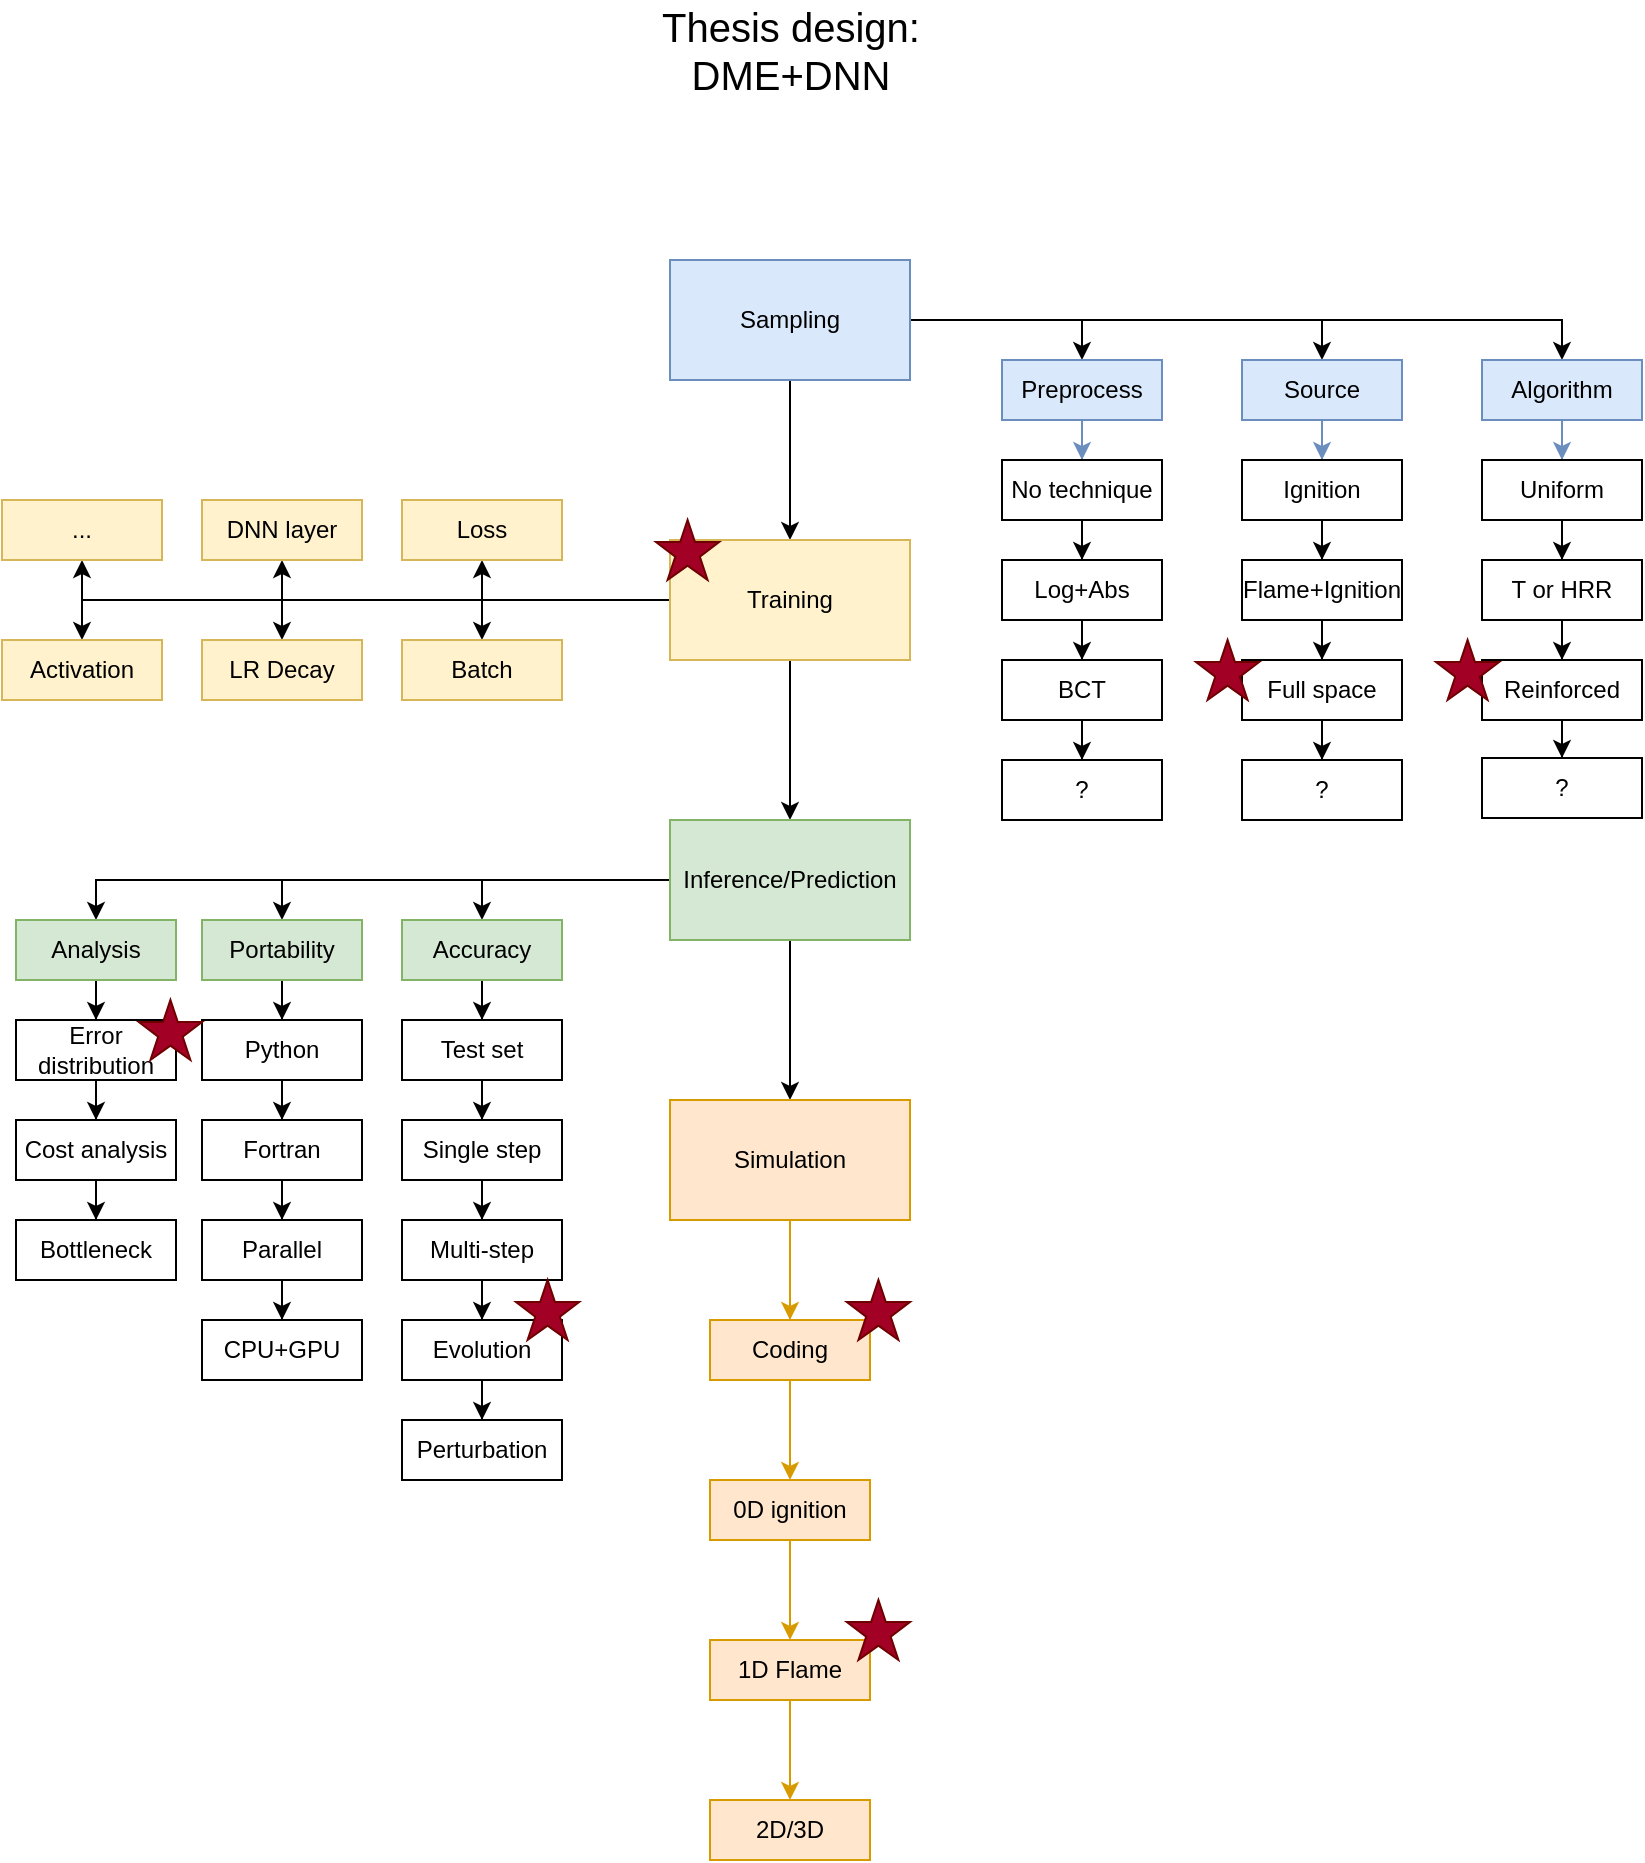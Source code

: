 <mxfile version="16.6.6" type="github">
  <diagram id="Qcb6-7JL9Ry_9jRurJM0" name="Page-1">
    <mxGraphModel dx="1221" dy="634" grid="1" gridSize="10" guides="1" tooltips="1" connect="1" arrows="1" fold="1" page="1" pageScale="1" pageWidth="827" pageHeight="1169" math="0" shadow="0">
      <root>
        <mxCell id="0" />
        <mxCell id="1" parent="0" />
        <mxCell id="cwJOfl6GGPxOLKnh1QQ3-5" value="" style="edgeStyle=orthogonalEdgeStyle;rounded=0;orthogonalLoop=1;jettySize=auto;html=1;" edge="1" parent="1" source="cwJOfl6GGPxOLKnh1QQ3-2" target="cwJOfl6GGPxOLKnh1QQ3-4">
          <mxGeometry relative="1" as="geometry" />
        </mxCell>
        <mxCell id="cwJOfl6GGPxOLKnh1QQ3-26" value="" style="edgeStyle=orthogonalEdgeStyle;rounded=0;orthogonalLoop=1;jettySize=auto;html=1;fontSize=20;" edge="1" parent="1" source="cwJOfl6GGPxOLKnh1QQ3-2" target="cwJOfl6GGPxOLKnh1QQ3-25">
          <mxGeometry relative="1" as="geometry">
            <Array as="points">
              <mxPoint x="543" y="180" />
            </Array>
          </mxGeometry>
        </mxCell>
        <mxCell id="cwJOfl6GGPxOLKnh1QQ3-28" value="" style="edgeStyle=orthogonalEdgeStyle;rounded=0;orthogonalLoop=1;jettySize=auto;html=1;fontSize=20;" edge="1" parent="1" source="cwJOfl6GGPxOLKnh1QQ3-2" target="cwJOfl6GGPxOLKnh1QQ3-27">
          <mxGeometry relative="1" as="geometry">
            <Array as="points">
              <mxPoint x="663" y="180" />
            </Array>
          </mxGeometry>
        </mxCell>
        <mxCell id="cwJOfl6GGPxOLKnh1QQ3-50" style="edgeStyle=orthogonalEdgeStyle;rounded=0;orthogonalLoop=1;jettySize=auto;html=1;entryX=0.5;entryY=0;entryDx=0;entryDy=0;fontSize=20;" edge="1" parent="1" source="cwJOfl6GGPxOLKnh1QQ3-2" target="cwJOfl6GGPxOLKnh1QQ3-49">
          <mxGeometry relative="1" as="geometry" />
        </mxCell>
        <mxCell id="cwJOfl6GGPxOLKnh1QQ3-2" value="Sampling" style="whiteSpace=wrap;html=1;rounded=0;fillColor=#dae8fc;strokeColor=#6c8ebf;" vertex="1" parent="1">
          <mxGeometry x="337" y="150" width="120" height="60" as="geometry" />
        </mxCell>
        <mxCell id="cwJOfl6GGPxOLKnh1QQ3-8" value="" style="edgeStyle=orthogonalEdgeStyle;rounded=0;orthogonalLoop=1;jettySize=auto;html=1;" edge="1" parent="1" source="cwJOfl6GGPxOLKnh1QQ3-4" target="cwJOfl6GGPxOLKnh1QQ3-7">
          <mxGeometry relative="1" as="geometry" />
        </mxCell>
        <mxCell id="cwJOfl6GGPxOLKnh1QQ3-60" style="edgeStyle=orthogonalEdgeStyle;rounded=0;orthogonalLoop=1;jettySize=auto;html=1;entryX=0.5;entryY=0;entryDx=0;entryDy=0;fontSize=20;" edge="1" parent="1" source="cwJOfl6GGPxOLKnh1QQ3-4" target="cwJOfl6GGPxOLKnh1QQ3-59">
          <mxGeometry relative="1" as="geometry" />
        </mxCell>
        <mxCell id="cwJOfl6GGPxOLKnh1QQ3-66" style="edgeStyle=orthogonalEdgeStyle;rounded=0;orthogonalLoop=1;jettySize=auto;html=1;entryX=0.5;entryY=0;entryDx=0;entryDy=0;fontSize=20;" edge="1" parent="1" source="cwJOfl6GGPxOLKnh1QQ3-4" target="cwJOfl6GGPxOLKnh1QQ3-65">
          <mxGeometry relative="1" as="geometry" />
        </mxCell>
        <mxCell id="cwJOfl6GGPxOLKnh1QQ3-68" style="edgeStyle=orthogonalEdgeStyle;rounded=0;orthogonalLoop=1;jettySize=auto;html=1;entryX=0.5;entryY=0;entryDx=0;entryDy=0;fontSize=20;" edge="1" parent="1" source="cwJOfl6GGPxOLKnh1QQ3-4" target="cwJOfl6GGPxOLKnh1QQ3-67">
          <mxGeometry relative="1" as="geometry" />
        </mxCell>
        <mxCell id="cwJOfl6GGPxOLKnh1QQ3-70" style="edgeStyle=orthogonalEdgeStyle;rounded=0;orthogonalLoop=1;jettySize=auto;html=1;entryX=0.5;entryY=1;entryDx=0;entryDy=0;fontSize=20;" edge="1" parent="1" source="cwJOfl6GGPxOLKnh1QQ3-4" target="cwJOfl6GGPxOLKnh1QQ3-69">
          <mxGeometry relative="1" as="geometry" />
        </mxCell>
        <mxCell id="cwJOfl6GGPxOLKnh1QQ3-72" style="edgeStyle=orthogonalEdgeStyle;rounded=0;orthogonalLoop=1;jettySize=auto;html=1;entryX=0.5;entryY=1;entryDx=0;entryDy=0;fontSize=20;" edge="1" parent="1" source="cwJOfl6GGPxOLKnh1QQ3-4" target="cwJOfl6GGPxOLKnh1QQ3-71">
          <mxGeometry relative="1" as="geometry" />
        </mxCell>
        <mxCell id="cwJOfl6GGPxOLKnh1QQ3-74" style="edgeStyle=orthogonalEdgeStyle;rounded=0;orthogonalLoop=1;jettySize=auto;html=1;entryX=0.5;entryY=1;entryDx=0;entryDy=0;fontSize=20;" edge="1" parent="1" source="cwJOfl6GGPxOLKnh1QQ3-4" target="cwJOfl6GGPxOLKnh1QQ3-73">
          <mxGeometry relative="1" as="geometry" />
        </mxCell>
        <mxCell id="cwJOfl6GGPxOLKnh1QQ3-4" value="Training" style="whiteSpace=wrap;html=1;rounded=0;fillColor=#fff2cc;strokeColor=#d6b656;" vertex="1" parent="1">
          <mxGeometry x="337" y="290" width="120" height="60" as="geometry" />
        </mxCell>
        <mxCell id="cwJOfl6GGPxOLKnh1QQ3-10" value="" style="edgeStyle=orthogonalEdgeStyle;rounded=0;orthogonalLoop=1;jettySize=auto;html=1;" edge="1" parent="1" source="cwJOfl6GGPxOLKnh1QQ3-7" target="cwJOfl6GGPxOLKnh1QQ3-9">
          <mxGeometry relative="1" as="geometry" />
        </mxCell>
        <mxCell id="cwJOfl6GGPxOLKnh1QQ3-82" style="edgeStyle=orthogonalEdgeStyle;rounded=0;orthogonalLoop=1;jettySize=auto;html=1;entryX=0.5;entryY=0;entryDx=0;entryDy=0;fontSize=20;" edge="1" parent="1" source="cwJOfl6GGPxOLKnh1QQ3-7" target="cwJOfl6GGPxOLKnh1QQ3-81">
          <mxGeometry relative="1" as="geometry" />
        </mxCell>
        <mxCell id="cwJOfl6GGPxOLKnh1QQ3-84" style="edgeStyle=orthogonalEdgeStyle;rounded=0;orthogonalLoop=1;jettySize=auto;html=1;entryX=0.5;entryY=0;entryDx=0;entryDy=0;fontSize=20;" edge="1" parent="1" source="cwJOfl6GGPxOLKnh1QQ3-7" target="cwJOfl6GGPxOLKnh1QQ3-83">
          <mxGeometry relative="1" as="geometry" />
        </mxCell>
        <mxCell id="cwJOfl6GGPxOLKnh1QQ3-86" style="edgeStyle=orthogonalEdgeStyle;rounded=0;orthogonalLoop=1;jettySize=auto;html=1;entryX=0.5;entryY=0;entryDx=0;entryDy=0;fontSize=20;" edge="1" parent="1" source="cwJOfl6GGPxOLKnh1QQ3-7" target="cwJOfl6GGPxOLKnh1QQ3-85">
          <mxGeometry relative="1" as="geometry" />
        </mxCell>
        <mxCell id="cwJOfl6GGPxOLKnh1QQ3-7" value="Inference/Prediction" style="whiteSpace=wrap;html=1;rounded=0;fillColor=#d5e8d4;strokeColor=#82b366;" vertex="1" parent="1">
          <mxGeometry x="337" y="430" width="120" height="60" as="geometry" />
        </mxCell>
        <mxCell id="cwJOfl6GGPxOLKnh1QQ3-76" value="" style="edgeStyle=orthogonalEdgeStyle;rounded=0;orthogonalLoop=1;jettySize=auto;html=1;fontSize=20;fillColor=#ffe6cc;strokeColor=#d79b00;" edge="1" parent="1" source="cwJOfl6GGPxOLKnh1QQ3-9" target="cwJOfl6GGPxOLKnh1QQ3-75">
          <mxGeometry relative="1" as="geometry" />
        </mxCell>
        <mxCell id="cwJOfl6GGPxOLKnh1QQ3-122" style="edgeStyle=orthogonalEdgeStyle;rounded=0;orthogonalLoop=1;jettySize=auto;html=1;entryX=0.5;entryY=0;entryDx=0;entryDy=0;fontSize=20;fillColor=#ffe6cc;strokeColor=#d79b00;" edge="1" parent="1" source="cwJOfl6GGPxOLKnh1QQ3-9" target="cwJOfl6GGPxOLKnh1QQ3-121">
          <mxGeometry relative="1" as="geometry" />
        </mxCell>
        <mxCell id="cwJOfl6GGPxOLKnh1QQ3-9" value="Simulation" style="whiteSpace=wrap;html=1;rounded=0;fillColor=#ffe6cc;strokeColor=#d79b00;" vertex="1" parent="1">
          <mxGeometry x="337" y="570" width="120" height="60" as="geometry" />
        </mxCell>
        <mxCell id="cwJOfl6GGPxOLKnh1QQ3-12" value="Thesis design:&lt;br style=&quot;font-size: 20px&quot;&gt;DME+DNN" style="text;html=1;strokeColor=none;fillColor=none;align=center;verticalAlign=middle;whiteSpace=wrap;rounded=0;fontSize=20;" vertex="1" parent="1">
          <mxGeometry x="297.5" y="20" width="199" height="50" as="geometry" />
        </mxCell>
        <mxCell id="cwJOfl6GGPxOLKnh1QQ3-22" value="" style="edgeStyle=orthogonalEdgeStyle;rounded=0;orthogonalLoop=1;jettySize=auto;html=1;fontSize=20;" edge="1" parent="1" target="cwJOfl6GGPxOLKnh1QQ3-21">
          <mxGeometry relative="1" as="geometry">
            <mxPoint x="580.059" y="150" as="sourcePoint" />
          </mxGeometry>
        </mxCell>
        <mxCell id="cwJOfl6GGPxOLKnh1QQ3-24" value="" style="edgeStyle=orthogonalEdgeStyle;rounded=0;orthogonalLoop=1;jettySize=auto;html=1;fontSize=20;" edge="1" parent="1" target="cwJOfl6GGPxOLKnh1QQ3-23">
          <mxGeometry relative="1" as="geometry">
            <mxPoint x="580.059" y="230" as="sourcePoint" />
          </mxGeometry>
        </mxCell>
        <mxCell id="cwJOfl6GGPxOLKnh1QQ3-30" value="" style="edgeStyle=orthogonalEdgeStyle;rounded=0;orthogonalLoop=1;jettySize=auto;html=1;fontSize=20;fillColor=#dae8fc;strokeColor=#6c8ebf;" edge="1" parent="1" source="cwJOfl6GGPxOLKnh1QQ3-25" target="cwJOfl6GGPxOLKnh1QQ3-29">
          <mxGeometry relative="1" as="geometry" />
        </mxCell>
        <mxCell id="cwJOfl6GGPxOLKnh1QQ3-25" value="Preprocess" style="whiteSpace=wrap;html=1;rounded=0;fillColor=#dae8fc;strokeColor=#6c8ebf;" vertex="1" parent="1">
          <mxGeometry x="503" y="200" width="80" height="30" as="geometry" />
        </mxCell>
        <mxCell id="cwJOfl6GGPxOLKnh1QQ3-40" value="" style="edgeStyle=orthogonalEdgeStyle;rounded=0;orthogonalLoop=1;jettySize=auto;html=1;fontSize=20;fillColor=#dae8fc;strokeColor=#6c8ebf;" edge="1" parent="1" source="cwJOfl6GGPxOLKnh1QQ3-27" target="cwJOfl6GGPxOLKnh1QQ3-39">
          <mxGeometry relative="1" as="geometry" />
        </mxCell>
        <mxCell id="cwJOfl6GGPxOLKnh1QQ3-27" value="Source" style="whiteSpace=wrap;html=1;rounded=0;fillColor=#dae8fc;strokeColor=#6c8ebf;" vertex="1" parent="1">
          <mxGeometry x="623" y="200" width="80" height="30" as="geometry" />
        </mxCell>
        <mxCell id="cwJOfl6GGPxOLKnh1QQ3-32" value="" style="edgeStyle=orthogonalEdgeStyle;rounded=0;orthogonalLoop=1;jettySize=auto;html=1;fontSize=20;" edge="1" parent="1" source="cwJOfl6GGPxOLKnh1QQ3-29" target="cwJOfl6GGPxOLKnh1QQ3-31">
          <mxGeometry relative="1" as="geometry" />
        </mxCell>
        <mxCell id="cwJOfl6GGPxOLKnh1QQ3-29" value="No technique" style="whiteSpace=wrap;html=1;rounded=0;" vertex="1" parent="1">
          <mxGeometry x="503" y="250" width="80" height="30" as="geometry" />
        </mxCell>
        <mxCell id="cwJOfl6GGPxOLKnh1QQ3-34" value="" style="edgeStyle=orthogonalEdgeStyle;rounded=0;orthogonalLoop=1;jettySize=auto;html=1;fontSize=20;" edge="1" parent="1" source="cwJOfl6GGPxOLKnh1QQ3-31" target="cwJOfl6GGPxOLKnh1QQ3-33">
          <mxGeometry relative="1" as="geometry" />
        </mxCell>
        <mxCell id="cwJOfl6GGPxOLKnh1QQ3-31" value="Log+Abs" style="whiteSpace=wrap;html=1;rounded=0;" vertex="1" parent="1">
          <mxGeometry x="503" y="300" width="80" height="30" as="geometry" />
        </mxCell>
        <mxCell id="cwJOfl6GGPxOLKnh1QQ3-38" value="" style="edgeStyle=orthogonalEdgeStyle;rounded=0;orthogonalLoop=1;jettySize=auto;html=1;fontSize=20;" edge="1" parent="1" source="cwJOfl6GGPxOLKnh1QQ3-33" target="cwJOfl6GGPxOLKnh1QQ3-37">
          <mxGeometry relative="1" as="geometry" />
        </mxCell>
        <mxCell id="cwJOfl6GGPxOLKnh1QQ3-33" value="BCT" style="whiteSpace=wrap;html=1;rounded=0;" vertex="1" parent="1">
          <mxGeometry x="503" y="350" width="80" height="30" as="geometry" />
        </mxCell>
        <mxCell id="cwJOfl6GGPxOLKnh1QQ3-37" value="?" style="whiteSpace=wrap;html=1;rounded=0;" vertex="1" parent="1">
          <mxGeometry x="503" y="400" width="80" height="30" as="geometry" />
        </mxCell>
        <mxCell id="cwJOfl6GGPxOLKnh1QQ3-44" value="" style="edgeStyle=orthogonalEdgeStyle;rounded=0;orthogonalLoop=1;jettySize=auto;html=1;fontSize=20;" edge="1" parent="1" source="cwJOfl6GGPxOLKnh1QQ3-39" target="cwJOfl6GGPxOLKnh1QQ3-43">
          <mxGeometry relative="1" as="geometry" />
        </mxCell>
        <mxCell id="cwJOfl6GGPxOLKnh1QQ3-39" value="Ignition" style="whiteSpace=wrap;html=1;rounded=0;" vertex="1" parent="1">
          <mxGeometry x="623" y="250" width="80" height="30" as="geometry" />
        </mxCell>
        <mxCell id="cwJOfl6GGPxOLKnh1QQ3-46" value="" style="edgeStyle=orthogonalEdgeStyle;rounded=0;orthogonalLoop=1;jettySize=auto;html=1;fontSize=20;" edge="1" parent="1" source="cwJOfl6GGPxOLKnh1QQ3-43" target="cwJOfl6GGPxOLKnh1QQ3-45">
          <mxGeometry relative="1" as="geometry" />
        </mxCell>
        <mxCell id="cwJOfl6GGPxOLKnh1QQ3-43" value="Flame+Ignition" style="whiteSpace=wrap;html=1;rounded=0;" vertex="1" parent="1">
          <mxGeometry x="623" y="300" width="80" height="30" as="geometry" />
        </mxCell>
        <mxCell id="cwJOfl6GGPxOLKnh1QQ3-48" value="" style="edgeStyle=orthogonalEdgeStyle;rounded=0;orthogonalLoop=1;jettySize=auto;html=1;fontSize=20;" edge="1" parent="1" source="cwJOfl6GGPxOLKnh1QQ3-45" target="cwJOfl6GGPxOLKnh1QQ3-47">
          <mxGeometry relative="1" as="geometry" />
        </mxCell>
        <mxCell id="cwJOfl6GGPxOLKnh1QQ3-45" value="Full space" style="whiteSpace=wrap;html=1;rounded=0;" vertex="1" parent="1">
          <mxGeometry x="623" y="350" width="80" height="30" as="geometry" />
        </mxCell>
        <mxCell id="cwJOfl6GGPxOLKnh1QQ3-47" value="?" style="whiteSpace=wrap;html=1;rounded=0;" vertex="1" parent="1">
          <mxGeometry x="623" y="400" width="80" height="30" as="geometry" />
        </mxCell>
        <mxCell id="cwJOfl6GGPxOLKnh1QQ3-52" value="" style="edgeStyle=orthogonalEdgeStyle;rounded=0;orthogonalLoop=1;jettySize=auto;html=1;fontSize=20;fillColor=#dae8fc;strokeColor=#6c8ebf;" edge="1" parent="1" source="cwJOfl6GGPxOLKnh1QQ3-49" target="cwJOfl6GGPxOLKnh1QQ3-51">
          <mxGeometry relative="1" as="geometry" />
        </mxCell>
        <mxCell id="cwJOfl6GGPxOLKnh1QQ3-49" value="Algorithm" style="whiteSpace=wrap;html=1;rounded=0;fillColor=#dae8fc;strokeColor=#6c8ebf;" vertex="1" parent="1">
          <mxGeometry x="743" y="200" width="80" height="30" as="geometry" />
        </mxCell>
        <mxCell id="cwJOfl6GGPxOLKnh1QQ3-54" value="" style="edgeStyle=orthogonalEdgeStyle;rounded=0;orthogonalLoop=1;jettySize=auto;html=1;fontSize=20;" edge="1" parent="1" source="cwJOfl6GGPxOLKnh1QQ3-51" target="cwJOfl6GGPxOLKnh1QQ3-53">
          <mxGeometry relative="1" as="geometry" />
        </mxCell>
        <mxCell id="cwJOfl6GGPxOLKnh1QQ3-51" value="Uniform" style="whiteSpace=wrap;html=1;rounded=0;" vertex="1" parent="1">
          <mxGeometry x="743" y="250" width="80" height="30" as="geometry" />
        </mxCell>
        <mxCell id="cwJOfl6GGPxOLKnh1QQ3-56" value="" style="edgeStyle=orthogonalEdgeStyle;rounded=0;orthogonalLoop=1;jettySize=auto;html=1;fontSize=20;" edge="1" parent="1" source="cwJOfl6GGPxOLKnh1QQ3-53" target="cwJOfl6GGPxOLKnh1QQ3-55">
          <mxGeometry relative="1" as="geometry" />
        </mxCell>
        <mxCell id="cwJOfl6GGPxOLKnh1QQ3-53" value="T or HRR" style="whiteSpace=wrap;html=1;rounded=0;" vertex="1" parent="1">
          <mxGeometry x="743" y="300" width="80" height="30" as="geometry" />
        </mxCell>
        <mxCell id="cwJOfl6GGPxOLKnh1QQ3-58" value="" style="edgeStyle=orthogonalEdgeStyle;rounded=0;orthogonalLoop=1;jettySize=auto;html=1;fontSize=20;" edge="1" parent="1" source="cwJOfl6GGPxOLKnh1QQ3-55" target="cwJOfl6GGPxOLKnh1QQ3-57">
          <mxGeometry relative="1" as="geometry" />
        </mxCell>
        <mxCell id="cwJOfl6GGPxOLKnh1QQ3-55" value="Reinforced" style="whiteSpace=wrap;html=1;rounded=0;" vertex="1" parent="1">
          <mxGeometry x="743" y="350" width="80" height="30" as="geometry" />
        </mxCell>
        <mxCell id="cwJOfl6GGPxOLKnh1QQ3-57" value="?" style="whiteSpace=wrap;html=1;rounded=0;" vertex="1" parent="1">
          <mxGeometry x="743" y="399" width="80" height="30" as="geometry" />
        </mxCell>
        <mxCell id="cwJOfl6GGPxOLKnh1QQ3-59" value="Batch" style="whiteSpace=wrap;html=1;rounded=0;fillColor=#fff2cc;strokeColor=#d6b656;" vertex="1" parent="1">
          <mxGeometry x="203" y="340" width="80" height="30" as="geometry" />
        </mxCell>
        <mxCell id="cwJOfl6GGPxOLKnh1QQ3-65" value="LR Decay" style="whiteSpace=wrap;html=1;rounded=0;fillColor=#fff2cc;strokeColor=#d6b656;" vertex="1" parent="1">
          <mxGeometry x="103" y="340" width="80" height="30" as="geometry" />
        </mxCell>
        <mxCell id="cwJOfl6GGPxOLKnh1QQ3-67" value="Activation" style="whiteSpace=wrap;html=1;rounded=0;fillColor=#fff2cc;strokeColor=#d6b656;" vertex="1" parent="1">
          <mxGeometry x="3" y="340" width="80" height="30" as="geometry" />
        </mxCell>
        <mxCell id="cwJOfl6GGPxOLKnh1QQ3-69" value="Loss" style="whiteSpace=wrap;html=1;rounded=0;fillColor=#fff2cc;strokeColor=#d6b656;" vertex="1" parent="1">
          <mxGeometry x="203" y="270" width="80" height="30" as="geometry" />
        </mxCell>
        <mxCell id="cwJOfl6GGPxOLKnh1QQ3-71" value="DNN layer" style="whiteSpace=wrap;html=1;rounded=0;fillColor=#fff2cc;strokeColor=#d6b656;" vertex="1" parent="1">
          <mxGeometry x="103" y="270" width="80" height="30" as="geometry" />
        </mxCell>
        <mxCell id="cwJOfl6GGPxOLKnh1QQ3-73" value="..." style="whiteSpace=wrap;html=1;rounded=0;fillColor=#fff2cc;strokeColor=#d6b656;" vertex="1" parent="1">
          <mxGeometry x="3" y="270" width="80" height="30" as="geometry" />
        </mxCell>
        <mxCell id="cwJOfl6GGPxOLKnh1QQ3-78" value="" style="edgeStyle=orthogonalEdgeStyle;rounded=0;orthogonalLoop=1;jettySize=auto;html=1;fontSize=20;fillColor=#ffe6cc;strokeColor=#d79b00;" edge="1" parent="1" source="cwJOfl6GGPxOLKnh1QQ3-75" target="cwJOfl6GGPxOLKnh1QQ3-77">
          <mxGeometry relative="1" as="geometry" />
        </mxCell>
        <mxCell id="cwJOfl6GGPxOLKnh1QQ3-75" value="0D ignition" style="whiteSpace=wrap;html=1;rounded=0;fillColor=#ffe6cc;strokeColor=#d79b00;" vertex="1" parent="1">
          <mxGeometry x="357" y="760" width="80" height="30" as="geometry" />
        </mxCell>
        <mxCell id="cwJOfl6GGPxOLKnh1QQ3-80" value="" style="edgeStyle=orthogonalEdgeStyle;rounded=0;orthogonalLoop=1;jettySize=auto;html=1;fontSize=20;fillColor=#ffe6cc;strokeColor=#d79b00;" edge="1" parent="1" source="cwJOfl6GGPxOLKnh1QQ3-77" target="cwJOfl6GGPxOLKnh1QQ3-79">
          <mxGeometry relative="1" as="geometry" />
        </mxCell>
        <mxCell id="cwJOfl6GGPxOLKnh1QQ3-77" value="1D Flame" style="whiteSpace=wrap;html=1;rounded=0;fillColor=#ffe6cc;strokeColor=#d79b00;" vertex="1" parent="1">
          <mxGeometry x="357" y="840" width="80" height="30" as="geometry" />
        </mxCell>
        <mxCell id="cwJOfl6GGPxOLKnh1QQ3-79" value="2D/3D" style="whiteSpace=wrap;html=1;rounded=0;fillColor=#ffe6cc;strokeColor=#d79b00;" vertex="1" parent="1">
          <mxGeometry x="357" y="920" width="80" height="30" as="geometry" />
        </mxCell>
        <mxCell id="cwJOfl6GGPxOLKnh1QQ3-88" value="" style="edgeStyle=orthogonalEdgeStyle;rounded=0;orthogonalLoop=1;jettySize=auto;html=1;fontSize=20;" edge="1" parent="1" source="cwJOfl6GGPxOLKnh1QQ3-81" target="cwJOfl6GGPxOLKnh1QQ3-87">
          <mxGeometry relative="1" as="geometry" />
        </mxCell>
        <mxCell id="cwJOfl6GGPxOLKnh1QQ3-81" value="Accuracy" style="whiteSpace=wrap;html=1;rounded=0;fillColor=#d5e8d4;strokeColor=#82b366;" vertex="1" parent="1">
          <mxGeometry x="203" y="480" width="80" height="30" as="geometry" />
        </mxCell>
        <mxCell id="cwJOfl6GGPxOLKnh1QQ3-100" value="" style="edgeStyle=orthogonalEdgeStyle;rounded=0;orthogonalLoop=1;jettySize=auto;html=1;fontSize=20;" edge="1" parent="1" source="cwJOfl6GGPxOLKnh1QQ3-83" target="cwJOfl6GGPxOLKnh1QQ3-99">
          <mxGeometry relative="1" as="geometry" />
        </mxCell>
        <mxCell id="cwJOfl6GGPxOLKnh1QQ3-83" value="Portability" style="whiteSpace=wrap;html=1;rounded=0;fillColor=#d5e8d4;strokeColor=#82b366;" vertex="1" parent="1">
          <mxGeometry x="103" y="480" width="80" height="30" as="geometry" />
        </mxCell>
        <mxCell id="cwJOfl6GGPxOLKnh1QQ3-108" value="" style="edgeStyle=orthogonalEdgeStyle;rounded=0;orthogonalLoop=1;jettySize=auto;html=1;fontSize=20;" edge="1" parent="1" source="cwJOfl6GGPxOLKnh1QQ3-85" target="cwJOfl6GGPxOLKnh1QQ3-107">
          <mxGeometry relative="1" as="geometry" />
        </mxCell>
        <mxCell id="cwJOfl6GGPxOLKnh1QQ3-85" value="Analysis" style="whiteSpace=wrap;html=1;rounded=0;fillColor=#d5e8d4;strokeColor=#82b366;" vertex="1" parent="1">
          <mxGeometry x="10" y="480" width="80" height="30" as="geometry" />
        </mxCell>
        <mxCell id="cwJOfl6GGPxOLKnh1QQ3-90" value="" style="edgeStyle=orthogonalEdgeStyle;rounded=0;orthogonalLoop=1;jettySize=auto;html=1;fontSize=20;" edge="1" parent="1" source="cwJOfl6GGPxOLKnh1QQ3-87" target="cwJOfl6GGPxOLKnh1QQ3-89">
          <mxGeometry relative="1" as="geometry" />
        </mxCell>
        <mxCell id="cwJOfl6GGPxOLKnh1QQ3-87" value="Test set" style="whiteSpace=wrap;html=1;rounded=0;" vertex="1" parent="1">
          <mxGeometry x="203" y="530" width="80" height="30" as="geometry" />
        </mxCell>
        <mxCell id="cwJOfl6GGPxOLKnh1QQ3-96" style="edgeStyle=orthogonalEdgeStyle;rounded=0;orthogonalLoop=1;jettySize=auto;html=1;entryX=0.5;entryY=0;entryDx=0;entryDy=0;fontSize=20;" edge="1" parent="1" source="cwJOfl6GGPxOLKnh1QQ3-89" target="cwJOfl6GGPxOLKnh1QQ3-91">
          <mxGeometry relative="1" as="geometry" />
        </mxCell>
        <mxCell id="cwJOfl6GGPxOLKnh1QQ3-89" value="Single step" style="whiteSpace=wrap;html=1;rounded=0;" vertex="1" parent="1">
          <mxGeometry x="203" y="580" width="80" height="30" as="geometry" />
        </mxCell>
        <mxCell id="cwJOfl6GGPxOLKnh1QQ3-97" style="edgeStyle=orthogonalEdgeStyle;rounded=0;orthogonalLoop=1;jettySize=auto;html=1;entryX=0.5;entryY=0;entryDx=0;entryDy=0;fontSize=20;" edge="1" parent="1" source="cwJOfl6GGPxOLKnh1QQ3-91" target="cwJOfl6GGPxOLKnh1QQ3-92">
          <mxGeometry relative="1" as="geometry" />
        </mxCell>
        <mxCell id="cwJOfl6GGPxOLKnh1QQ3-91" value="Multi-step" style="whiteSpace=wrap;html=1;rounded=0;" vertex="1" parent="1">
          <mxGeometry x="203" y="630" width="80" height="30" as="geometry" />
        </mxCell>
        <mxCell id="cwJOfl6GGPxOLKnh1QQ3-98" value="" style="edgeStyle=orthogonalEdgeStyle;rounded=0;orthogonalLoop=1;jettySize=auto;html=1;fontSize=20;" edge="1" parent="1" source="cwJOfl6GGPxOLKnh1QQ3-92" target="cwJOfl6GGPxOLKnh1QQ3-93">
          <mxGeometry relative="1" as="geometry" />
        </mxCell>
        <mxCell id="cwJOfl6GGPxOLKnh1QQ3-92" value="Evolution" style="whiteSpace=wrap;html=1;rounded=0;" vertex="1" parent="1">
          <mxGeometry x="203" y="680" width="80" height="30" as="geometry" />
        </mxCell>
        <mxCell id="cwJOfl6GGPxOLKnh1QQ3-93" value="Perturbation" style="whiteSpace=wrap;html=1;rounded=0;" vertex="1" parent="1">
          <mxGeometry x="203" y="730" width="80" height="30" as="geometry" />
        </mxCell>
        <mxCell id="cwJOfl6GGPxOLKnh1QQ3-102" value="" style="edgeStyle=orthogonalEdgeStyle;rounded=0;orthogonalLoop=1;jettySize=auto;html=1;fontSize=20;" edge="1" parent="1" source="cwJOfl6GGPxOLKnh1QQ3-99" target="cwJOfl6GGPxOLKnh1QQ3-101">
          <mxGeometry relative="1" as="geometry" />
        </mxCell>
        <mxCell id="cwJOfl6GGPxOLKnh1QQ3-99" value="Python" style="whiteSpace=wrap;html=1;rounded=0;" vertex="1" parent="1">
          <mxGeometry x="103" y="530" width="80" height="30" as="geometry" />
        </mxCell>
        <mxCell id="cwJOfl6GGPxOLKnh1QQ3-104" value="" style="edgeStyle=orthogonalEdgeStyle;rounded=0;orthogonalLoop=1;jettySize=auto;html=1;fontSize=20;" edge="1" parent="1" source="cwJOfl6GGPxOLKnh1QQ3-101" target="cwJOfl6GGPxOLKnh1QQ3-103">
          <mxGeometry relative="1" as="geometry" />
        </mxCell>
        <mxCell id="cwJOfl6GGPxOLKnh1QQ3-101" value="Fortran" style="whiteSpace=wrap;html=1;rounded=0;" vertex="1" parent="1">
          <mxGeometry x="103" y="580" width="80" height="30" as="geometry" />
        </mxCell>
        <mxCell id="cwJOfl6GGPxOLKnh1QQ3-106" value="" style="edgeStyle=orthogonalEdgeStyle;rounded=0;orthogonalLoop=1;jettySize=auto;html=1;fontSize=20;" edge="1" parent="1" source="cwJOfl6GGPxOLKnh1QQ3-103" target="cwJOfl6GGPxOLKnh1QQ3-105">
          <mxGeometry relative="1" as="geometry" />
        </mxCell>
        <mxCell id="cwJOfl6GGPxOLKnh1QQ3-103" value="Parallel" style="whiteSpace=wrap;html=1;rounded=0;" vertex="1" parent="1">
          <mxGeometry x="103" y="630" width="80" height="30" as="geometry" />
        </mxCell>
        <mxCell id="cwJOfl6GGPxOLKnh1QQ3-105" value="CPU+GPU" style="whiteSpace=wrap;html=1;rounded=0;" vertex="1" parent="1">
          <mxGeometry x="103" y="680" width="80" height="30" as="geometry" />
        </mxCell>
        <mxCell id="cwJOfl6GGPxOLKnh1QQ3-111" value="" style="edgeStyle=orthogonalEdgeStyle;rounded=0;orthogonalLoop=1;jettySize=auto;html=1;fontSize=20;" edge="1" parent="1" source="cwJOfl6GGPxOLKnh1QQ3-107" target="cwJOfl6GGPxOLKnh1QQ3-109">
          <mxGeometry relative="1" as="geometry" />
        </mxCell>
        <mxCell id="cwJOfl6GGPxOLKnh1QQ3-107" value="Error distribution" style="whiteSpace=wrap;html=1;rounded=0;" vertex="1" parent="1">
          <mxGeometry x="10" y="530" width="80" height="30" as="geometry" />
        </mxCell>
        <mxCell id="cwJOfl6GGPxOLKnh1QQ3-113" value="" style="edgeStyle=orthogonalEdgeStyle;rounded=0;orthogonalLoop=1;jettySize=auto;html=1;fontSize=20;" edge="1" parent="1" source="cwJOfl6GGPxOLKnh1QQ3-109" target="cwJOfl6GGPxOLKnh1QQ3-112">
          <mxGeometry relative="1" as="geometry" />
        </mxCell>
        <mxCell id="cwJOfl6GGPxOLKnh1QQ3-109" value="Cost analysis" style="whiteSpace=wrap;html=1;rounded=0;" vertex="1" parent="1">
          <mxGeometry x="10" y="580" width="80" height="30" as="geometry" />
        </mxCell>
        <mxCell id="cwJOfl6GGPxOLKnh1QQ3-112" value="Bottleneck" style="whiteSpace=wrap;html=1;rounded=0;" vertex="1" parent="1">
          <mxGeometry x="10" y="630" width="80" height="30" as="geometry" />
        </mxCell>
        <mxCell id="cwJOfl6GGPxOLKnh1QQ3-114" value="" style="verticalLabelPosition=bottom;verticalAlign=top;html=1;shape=mxgraph.basic.star;fontSize=20;fillColor=#a20025;fontColor=#ffffff;strokeColor=#6F0000;" vertex="1" parent="1">
          <mxGeometry x="600" y="340" width="31.58" height="30" as="geometry" />
        </mxCell>
        <mxCell id="cwJOfl6GGPxOLKnh1QQ3-116" value="" style="verticalLabelPosition=bottom;verticalAlign=top;html=1;shape=mxgraph.basic.star;fontSize=20;fillColor=#a20025;fontColor=#ffffff;strokeColor=#6F0000;" vertex="1" parent="1">
          <mxGeometry x="720" y="340" width="31.58" height="30" as="geometry" />
        </mxCell>
        <mxCell id="cwJOfl6GGPxOLKnh1QQ3-117" value="" style="verticalLabelPosition=bottom;verticalAlign=top;html=1;shape=mxgraph.basic.star;fontSize=20;fillColor=#a20025;fontColor=#ffffff;strokeColor=#6F0000;" vertex="1" parent="1">
          <mxGeometry x="260" y="660" width="31.58" height="30" as="geometry" />
        </mxCell>
        <mxCell id="cwJOfl6GGPxOLKnh1QQ3-118" value="" style="verticalLabelPosition=bottom;verticalAlign=top;html=1;shape=mxgraph.basic.star;fontSize=20;fillColor=#a20025;fontColor=#ffffff;strokeColor=#6F0000;" vertex="1" parent="1">
          <mxGeometry x="425.42" y="820" width="31.58" height="30" as="geometry" />
        </mxCell>
        <mxCell id="cwJOfl6GGPxOLKnh1QQ3-119" value="" style="verticalLabelPosition=bottom;verticalAlign=top;html=1;shape=mxgraph.basic.star;fontSize=20;fillColor=#a20025;fontColor=#ffffff;strokeColor=#6F0000;" vertex="1" parent="1">
          <mxGeometry x="71.42" y="520" width="31.58" height="30" as="geometry" />
        </mxCell>
        <mxCell id="cwJOfl6GGPxOLKnh1QQ3-120" value="" style="verticalLabelPosition=bottom;verticalAlign=top;html=1;shape=mxgraph.basic.star;fontSize=20;fillColor=#a20025;fontColor=#ffffff;strokeColor=#6F0000;" vertex="1" parent="1">
          <mxGeometry x="330" y="280" width="31.58" height="30" as="geometry" />
        </mxCell>
        <mxCell id="cwJOfl6GGPxOLKnh1QQ3-121" value="Coding" style="whiteSpace=wrap;html=1;rounded=0;fillColor=#ffe6cc;strokeColor=#d79b00;" vertex="1" parent="1">
          <mxGeometry x="357" y="680" width="80" height="30" as="geometry" />
        </mxCell>
        <mxCell id="cwJOfl6GGPxOLKnh1QQ3-123" value="" style="verticalLabelPosition=bottom;verticalAlign=top;html=1;shape=mxgraph.basic.star;fontSize=20;fillColor=#a20025;fontColor=#ffffff;strokeColor=#6F0000;" vertex="1" parent="1">
          <mxGeometry x="425.42" y="660" width="31.58" height="30" as="geometry" />
        </mxCell>
      </root>
    </mxGraphModel>
  </diagram>
</mxfile>
